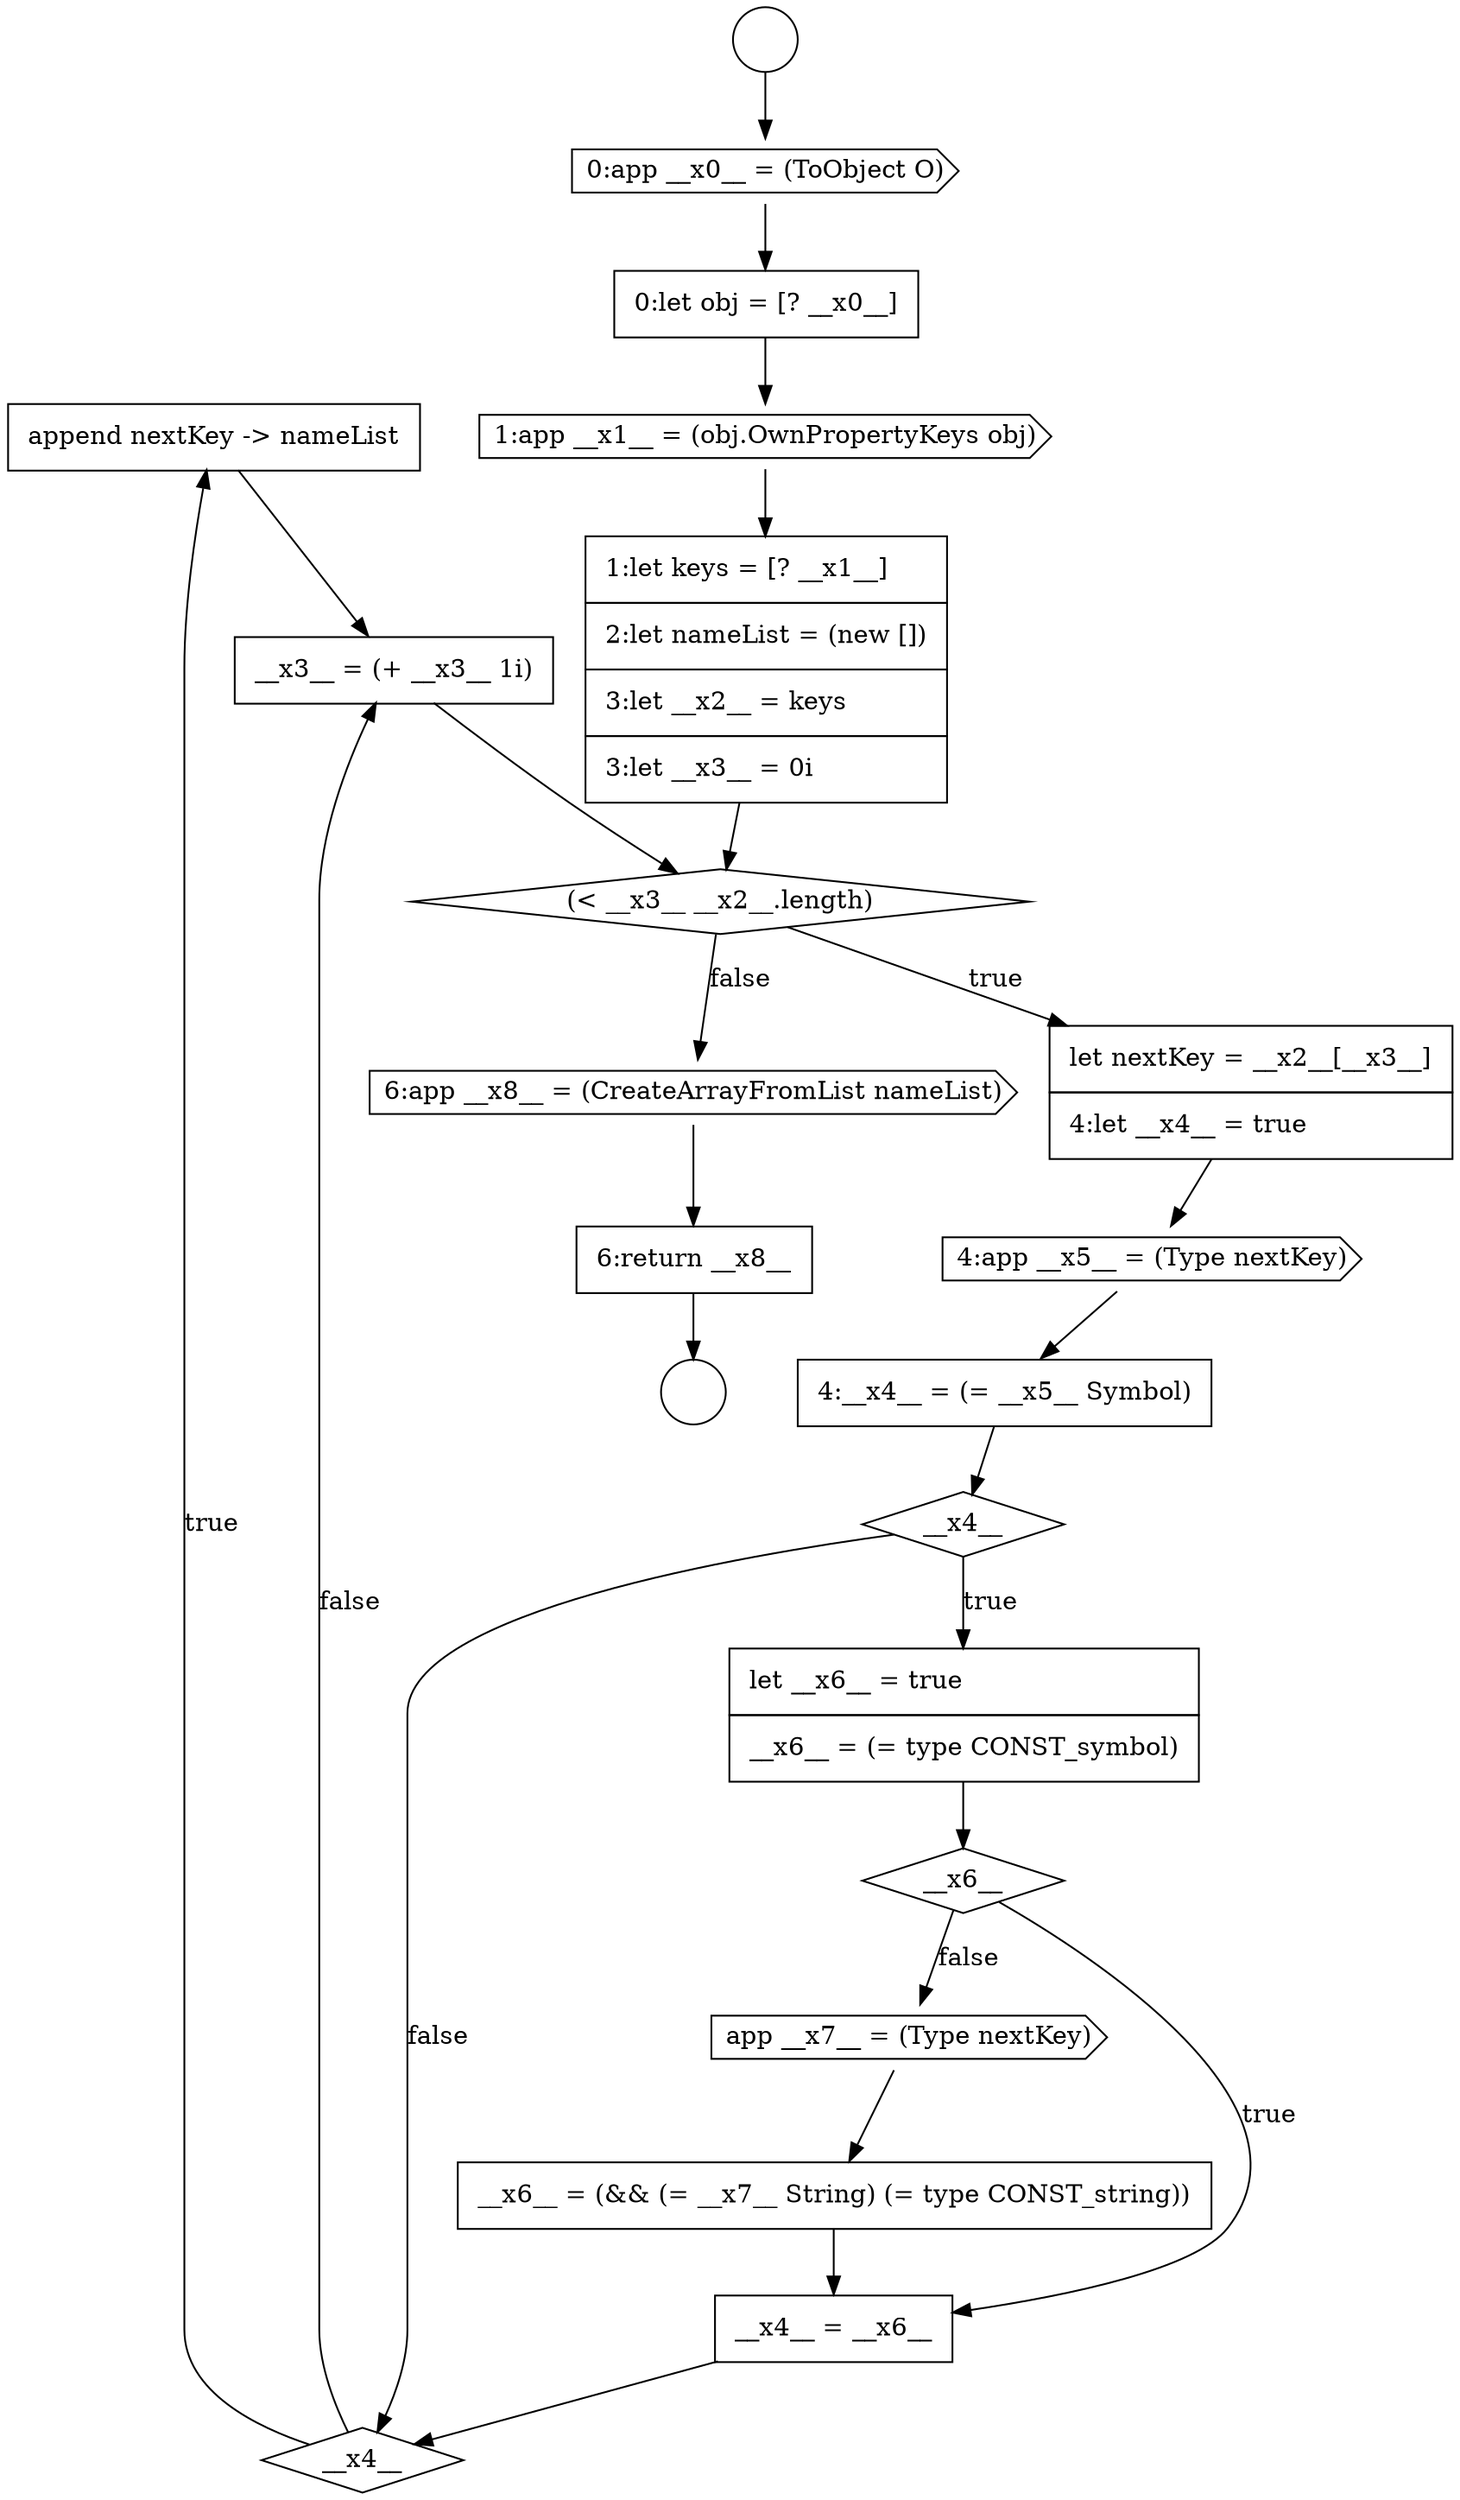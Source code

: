 digraph {
  node12411 [shape=none, margin=0, label=<<font color="black">
    <table border="0" cellborder="1" cellspacing="0" cellpadding="10">
      <tr><td align="left">append nextKey -&gt; nameList</td></tr>
    </table>
  </font>> color="black" fillcolor="white" style=filled]
  node12413 [shape=cds, label=<<font color="black">6:app __x8__ = (CreateArrayFromList nameList)</font>> color="black" fillcolor="white" style=filled]
  node12409 [shape=none, margin=0, label=<<font color="black">
    <table border="0" cellborder="1" cellspacing="0" cellpadding="10">
      <tr><td align="left">__x4__ = __x6__</td></tr>
    </table>
  </font>> color="black" fillcolor="white" style=filled]
  node12403 [shape=none, margin=0, label=<<font color="black">
    <table border="0" cellborder="1" cellspacing="0" cellpadding="10">
      <tr><td align="left">4:__x4__ = (= __x5__ Symbol)</td></tr>
    </table>
  </font>> color="black" fillcolor="white" style=filled]
  node12398 [shape=cds, label=<<font color="black">1:app __x1__ = (obj.OwnPropertyKeys obj)</font>> color="black" fillcolor="white" style=filled]
  node12407 [shape=cds, label=<<font color="black">app __x7__ = (Type nextKey)</font>> color="black" fillcolor="white" style=filled]
  node12394 [shape=circle label=" " color="black" fillcolor="white" style=filled]
  node12414 [shape=none, margin=0, label=<<font color="black">
    <table border="0" cellborder="1" cellspacing="0" cellpadding="10">
      <tr><td align="left">6:return __x8__</td></tr>
    </table>
  </font>> color="black" fillcolor="white" style=filled]
  node12404 [shape=diamond, label=<<font color="black">__x4__</font>> color="black" fillcolor="white" style=filled]
  node12397 [shape=none, margin=0, label=<<font color="black">
    <table border="0" cellborder="1" cellspacing="0" cellpadding="10">
      <tr><td align="left">0:let obj = [? __x0__]</td></tr>
    </table>
  </font>> color="black" fillcolor="white" style=filled]
  node12410 [shape=diamond, label=<<font color="black">__x4__</font>> color="black" fillcolor="white" style=filled]
  node12408 [shape=none, margin=0, label=<<font color="black">
    <table border="0" cellborder="1" cellspacing="0" cellpadding="10">
      <tr><td align="left">__x6__ = (&amp;&amp; (= __x7__ String) (= type CONST_string))</td></tr>
    </table>
  </font>> color="black" fillcolor="white" style=filled]
  node12401 [shape=none, margin=0, label=<<font color="black">
    <table border="0" cellborder="1" cellspacing="0" cellpadding="10">
      <tr><td align="left">let nextKey = __x2__[__x3__]</td></tr>
      <tr><td align="left">4:let __x4__ = true</td></tr>
    </table>
  </font>> color="black" fillcolor="white" style=filled]
  node12400 [shape=diamond, label=<<font color="black">(&lt; __x3__ __x2__.length)</font>> color="black" fillcolor="white" style=filled]
  node12405 [shape=none, margin=0, label=<<font color="black">
    <table border="0" cellborder="1" cellspacing="0" cellpadding="10">
      <tr><td align="left">let __x6__ = true</td></tr>
      <tr><td align="left">__x6__ = (= type CONST_symbol)</td></tr>
    </table>
  </font>> color="black" fillcolor="white" style=filled]
  node12396 [shape=cds, label=<<font color="black">0:app __x0__ = (ToObject O)</font>> color="black" fillcolor="white" style=filled]
  node12399 [shape=none, margin=0, label=<<font color="black">
    <table border="0" cellborder="1" cellspacing="0" cellpadding="10">
      <tr><td align="left">1:let keys = [? __x1__]</td></tr>
      <tr><td align="left">2:let nameList = (new [])</td></tr>
      <tr><td align="left">3:let __x2__ = keys</td></tr>
      <tr><td align="left">3:let __x3__ = 0i</td></tr>
    </table>
  </font>> color="black" fillcolor="white" style=filled]
  node12402 [shape=cds, label=<<font color="black">4:app __x5__ = (Type nextKey)</font>> color="black" fillcolor="white" style=filled]
  node12406 [shape=diamond, label=<<font color="black">__x6__</font>> color="black" fillcolor="white" style=filled]
  node12395 [shape=circle label=" " color="black" fillcolor="white" style=filled]
  node12412 [shape=none, margin=0, label=<<font color="black">
    <table border="0" cellborder="1" cellspacing="0" cellpadding="10">
      <tr><td align="left">__x3__ = (+ __x3__ 1i)</td></tr>
    </table>
  </font>> color="black" fillcolor="white" style=filled]
  node12401 -> node12402 [ color="black"]
  node12400 -> node12401 [label=<<font color="black">true</font>> color="black"]
  node12400 -> node12413 [label=<<font color="black">false</font>> color="black"]
  node12403 -> node12404 [ color="black"]
  node12414 -> node12395 [ color="black"]
  node12410 -> node12411 [label=<<font color="black">true</font>> color="black"]
  node12410 -> node12412 [label=<<font color="black">false</font>> color="black"]
  node12399 -> node12400 [ color="black"]
  node12404 -> node12405 [label=<<font color="black">true</font>> color="black"]
  node12404 -> node12410 [label=<<font color="black">false</font>> color="black"]
  node12396 -> node12397 [ color="black"]
  node12409 -> node12410 [ color="black"]
  node12406 -> node12409 [label=<<font color="black">true</font>> color="black"]
  node12406 -> node12407 [label=<<font color="black">false</font>> color="black"]
  node12408 -> node12409 [ color="black"]
  node12394 -> node12396 [ color="black"]
  node12413 -> node12414 [ color="black"]
  node12412 -> node12400 [ color="black"]
  node12405 -> node12406 [ color="black"]
  node12402 -> node12403 [ color="black"]
  node12398 -> node12399 [ color="black"]
  node12411 -> node12412 [ color="black"]
  node12407 -> node12408 [ color="black"]
  node12397 -> node12398 [ color="black"]
}
